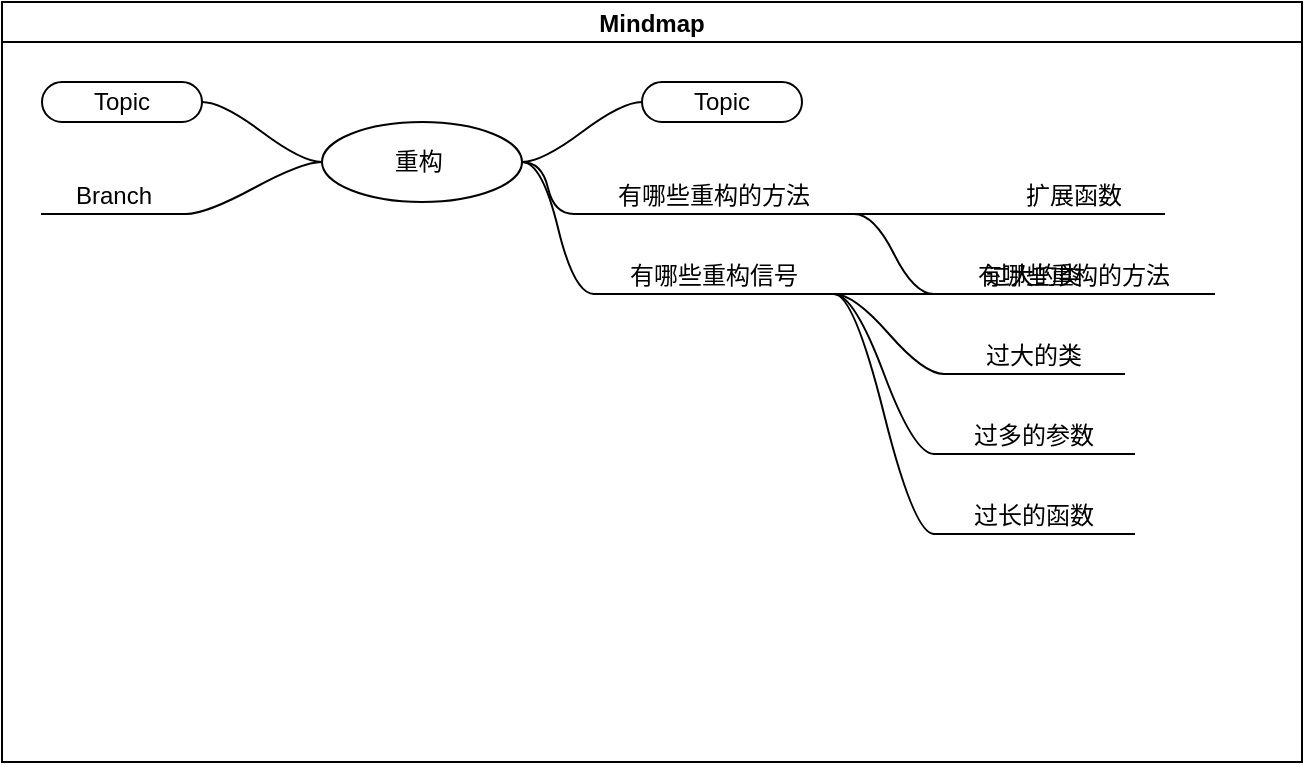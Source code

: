 <mxfile version="20.8.15" type="github">
  <diagram id="ZWjpy-Ys42JUu3wDJAln" name="第 1 页">
    <mxGraphModel dx="1434" dy="764" grid="1" gridSize="10" guides="1" tooltips="1" connect="1" arrows="1" fold="1" page="1" pageScale="1" pageWidth="827" pageHeight="1169" math="0" shadow="0">
      <root>
        <mxCell id="0" />
        <mxCell id="1" parent="0" />
        <mxCell id="qJhknRZ8q3AHo7k7cmSd-1" value="Mindmap" style="swimlane;startSize=20;horizontal=1;containerType=tree;" vertex="1" parent="1">
          <mxGeometry y="110" width="650" height="380" as="geometry" />
        </mxCell>
        <mxCell id="qJhknRZ8q3AHo7k7cmSd-2" value="" style="edgeStyle=entityRelationEdgeStyle;startArrow=none;endArrow=none;segment=10;curved=1;sourcePerimeterSpacing=0;targetPerimeterSpacing=0;rounded=0;" edge="1" parent="qJhknRZ8q3AHo7k7cmSd-1" source="qJhknRZ8q3AHo7k7cmSd-6" target="qJhknRZ8q3AHo7k7cmSd-7">
          <mxGeometry relative="1" as="geometry" />
        </mxCell>
        <mxCell id="qJhknRZ8q3AHo7k7cmSd-3" value="" style="edgeStyle=entityRelationEdgeStyle;startArrow=none;endArrow=none;segment=10;curved=1;sourcePerimeterSpacing=0;targetPerimeterSpacing=0;rounded=0;" edge="1" parent="qJhknRZ8q3AHo7k7cmSd-1" source="qJhknRZ8q3AHo7k7cmSd-6" target="qJhknRZ8q3AHo7k7cmSd-8">
          <mxGeometry relative="1" as="geometry" />
        </mxCell>
        <mxCell id="qJhknRZ8q3AHo7k7cmSd-4" value="" style="edgeStyle=entityRelationEdgeStyle;startArrow=none;endArrow=none;segment=10;curved=1;sourcePerimeterSpacing=0;targetPerimeterSpacing=0;rounded=0;" edge="1" parent="qJhknRZ8q3AHo7k7cmSd-1" source="qJhknRZ8q3AHo7k7cmSd-6" target="qJhknRZ8q3AHo7k7cmSd-9">
          <mxGeometry relative="1" as="geometry" />
        </mxCell>
        <mxCell id="qJhknRZ8q3AHo7k7cmSd-5" value="" style="edgeStyle=entityRelationEdgeStyle;startArrow=none;endArrow=none;segment=10;curved=1;sourcePerimeterSpacing=0;targetPerimeterSpacing=0;rounded=0;" edge="1" parent="qJhknRZ8q3AHo7k7cmSd-1" source="qJhknRZ8q3AHo7k7cmSd-6" target="qJhknRZ8q3AHo7k7cmSd-10">
          <mxGeometry relative="1" as="geometry" />
        </mxCell>
        <mxCell id="qJhknRZ8q3AHo7k7cmSd-6" value="重构&lt;span style=&quot;white-space: pre;&quot;&gt;	&lt;/span&gt;" style="ellipse;whiteSpace=wrap;html=1;align=center;treeFolding=1;treeMoving=1;newEdgeStyle={&quot;edgeStyle&quot;:&quot;entityRelationEdgeStyle&quot;,&quot;startArrow&quot;:&quot;none&quot;,&quot;endArrow&quot;:&quot;none&quot;,&quot;segment&quot;:10,&quot;curved&quot;:1,&quot;sourcePerimeterSpacing&quot;:0,&quot;targetPerimeterSpacing&quot;:0};" vertex="1" parent="qJhknRZ8q3AHo7k7cmSd-1">
          <mxGeometry x="160" y="60" width="100" height="40" as="geometry" />
        </mxCell>
        <mxCell id="qJhknRZ8q3AHo7k7cmSd-7" value="Topic" style="whiteSpace=wrap;html=1;rounded=1;arcSize=50;align=center;verticalAlign=middle;strokeWidth=1;autosize=1;spacing=4;treeFolding=1;treeMoving=1;newEdgeStyle={&quot;edgeStyle&quot;:&quot;entityRelationEdgeStyle&quot;,&quot;startArrow&quot;:&quot;none&quot;,&quot;endArrow&quot;:&quot;none&quot;,&quot;segment&quot;:10,&quot;curved&quot;:1,&quot;sourcePerimeterSpacing&quot;:0,&quot;targetPerimeterSpacing&quot;:0};" vertex="1" parent="qJhknRZ8q3AHo7k7cmSd-1">
          <mxGeometry x="320" y="40" width="80" height="20" as="geometry" />
        </mxCell>
        <mxCell id="qJhknRZ8q3AHo7k7cmSd-8" value="有哪些重构的方法" style="whiteSpace=wrap;html=1;shape=partialRectangle;top=0;left=0;bottom=1;right=0;points=[[0,1],[1,1]];fillColor=none;align=center;verticalAlign=bottom;routingCenterY=0.5;snapToPoint=1;autosize=1;treeFolding=1;treeMoving=1;newEdgeStyle={&quot;edgeStyle&quot;:&quot;entityRelationEdgeStyle&quot;,&quot;startArrow&quot;:&quot;none&quot;,&quot;endArrow&quot;:&quot;none&quot;,&quot;segment&quot;:10,&quot;curved&quot;:1,&quot;sourcePerimeterSpacing&quot;:0,&quot;targetPerimeterSpacing&quot;:0};" vertex="1" parent="qJhknRZ8q3AHo7k7cmSd-1">
          <mxGeometry x="286" y="76" width="140" height="30" as="geometry" />
        </mxCell>
        <mxCell id="qJhknRZ8q3AHo7k7cmSd-9" value="Topic" style="whiteSpace=wrap;html=1;rounded=1;arcSize=50;align=center;verticalAlign=middle;strokeWidth=1;autosize=1;spacing=4;treeFolding=1;treeMoving=1;newEdgeStyle={&quot;edgeStyle&quot;:&quot;entityRelationEdgeStyle&quot;,&quot;startArrow&quot;:&quot;none&quot;,&quot;endArrow&quot;:&quot;none&quot;,&quot;segment&quot;:10,&quot;curved&quot;:1,&quot;sourcePerimeterSpacing&quot;:0,&quot;targetPerimeterSpacing&quot;:0};" vertex="1" parent="qJhknRZ8q3AHo7k7cmSd-1">
          <mxGeometry x="20" y="40" width="80" height="20" as="geometry" />
        </mxCell>
        <mxCell id="qJhknRZ8q3AHo7k7cmSd-10" value="Branch" style="whiteSpace=wrap;html=1;shape=partialRectangle;top=0;left=0;bottom=1;right=0;points=[[0,1],[1,1]];fillColor=none;align=center;verticalAlign=bottom;routingCenterY=0.5;snapToPoint=1;autosize=1;treeFolding=1;treeMoving=1;newEdgeStyle={&quot;edgeStyle&quot;:&quot;entityRelationEdgeStyle&quot;,&quot;startArrow&quot;:&quot;none&quot;,&quot;endArrow&quot;:&quot;none&quot;,&quot;segment&quot;:10,&quot;curved&quot;:1,&quot;sourcePerimeterSpacing&quot;:0,&quot;targetPerimeterSpacing&quot;:0};" vertex="1" parent="qJhknRZ8q3AHo7k7cmSd-1">
          <mxGeometry x="20" y="80" width="72" height="26" as="geometry" />
        </mxCell>
        <mxCell id="qJhknRZ8q3AHo7k7cmSd-11" value="" style="edgeStyle=entityRelationEdgeStyle;startArrow=none;endArrow=none;segment=10;curved=1;sourcePerimeterSpacing=0;targetPerimeterSpacing=0;rounded=0;" edge="1" target="qJhknRZ8q3AHo7k7cmSd-12" source="qJhknRZ8q3AHo7k7cmSd-6" parent="qJhknRZ8q3AHo7k7cmSd-1">
          <mxGeometry relative="1" as="geometry">
            <mxPoint x="260" y="190" as="sourcePoint" />
          </mxGeometry>
        </mxCell>
        <mxCell id="qJhknRZ8q3AHo7k7cmSd-12" value="有哪些重构信号" style="whiteSpace=wrap;html=1;shape=partialRectangle;top=0;left=0;bottom=1;right=0;points=[[0,1],[1,1]];fillColor=none;align=center;verticalAlign=bottom;routingCenterY=0.5;snapToPoint=1;autosize=1;treeFolding=1;treeMoving=1;newEdgeStyle={&quot;edgeStyle&quot;:&quot;entityRelationEdgeStyle&quot;,&quot;startArrow&quot;:&quot;none&quot;,&quot;endArrow&quot;:&quot;none&quot;,&quot;segment&quot;:10,&quot;curved&quot;:1,&quot;sourcePerimeterSpacing&quot;:0,&quot;targetPerimeterSpacing&quot;:0};" vertex="1" parent="qJhknRZ8q3AHo7k7cmSd-1">
          <mxGeometry x="296" y="116" width="120" height="30" as="geometry" />
        </mxCell>
        <mxCell id="qJhknRZ8q3AHo7k7cmSd-13" value="" style="edgeStyle=entityRelationEdgeStyle;startArrow=none;endArrow=none;segment=10;curved=1;sourcePerimeterSpacing=0;targetPerimeterSpacing=0;rounded=0;" edge="1" target="qJhknRZ8q3AHo7k7cmSd-14" source="qJhknRZ8q3AHo7k7cmSd-12" parent="qJhknRZ8q3AHo7k7cmSd-1">
          <mxGeometry relative="1" as="geometry">
            <mxPoint x="260" y="190" as="sourcePoint" />
          </mxGeometry>
        </mxCell>
        <mxCell id="qJhknRZ8q3AHo7k7cmSd-14" value="过大的类" style="whiteSpace=wrap;html=1;shape=partialRectangle;top=0;left=0;bottom=1;right=0;points=[[0,1],[1,1]];fillColor=none;align=center;verticalAlign=bottom;routingCenterY=0.5;snapToPoint=1;autosize=1;treeFolding=1;treeMoving=1;newEdgeStyle={&quot;edgeStyle&quot;:&quot;entityRelationEdgeStyle&quot;,&quot;startArrow&quot;:&quot;none&quot;,&quot;endArrow&quot;:&quot;none&quot;,&quot;segment&quot;:10,&quot;curved&quot;:1,&quot;sourcePerimeterSpacing&quot;:0,&quot;targetPerimeterSpacing&quot;:0};" vertex="1" parent="qJhknRZ8q3AHo7k7cmSd-1">
          <mxGeometry x="471" y="116" width="90" height="30" as="geometry" />
        </mxCell>
        <mxCell id="qJhknRZ8q3AHo7k7cmSd-17" value="" style="edgeStyle=entityRelationEdgeStyle;startArrow=none;endArrow=none;segment=10;curved=1;sourcePerimeterSpacing=0;targetPerimeterSpacing=0;rounded=0;" edge="1" target="qJhknRZ8q3AHo7k7cmSd-18" source="qJhknRZ8q3AHo7k7cmSd-12" parent="qJhknRZ8q3AHo7k7cmSd-1">
          <mxGeometry relative="1" as="geometry">
            <mxPoint x="416" y="256" as="sourcePoint" />
          </mxGeometry>
        </mxCell>
        <mxCell id="qJhknRZ8q3AHo7k7cmSd-18" value="过长的函数" style="whiteSpace=wrap;html=1;shape=partialRectangle;top=0;left=0;bottom=1;right=0;points=[[0,1],[1,1]];fillColor=none;align=center;verticalAlign=bottom;routingCenterY=0.5;snapToPoint=1;autosize=1;treeFolding=1;treeMoving=1;newEdgeStyle={&quot;edgeStyle&quot;:&quot;entityRelationEdgeStyle&quot;,&quot;startArrow&quot;:&quot;none&quot;,&quot;endArrow&quot;:&quot;none&quot;,&quot;segment&quot;:10,&quot;curved&quot;:1,&quot;sourcePerimeterSpacing&quot;:0,&quot;targetPerimeterSpacing&quot;:0};" vertex="1" parent="qJhknRZ8q3AHo7k7cmSd-1">
          <mxGeometry x="466" y="236" width="100" height="30" as="geometry" />
        </mxCell>
        <mxCell id="qJhknRZ8q3AHo7k7cmSd-19" value="" style="edgeStyle=entityRelationEdgeStyle;startArrow=none;endArrow=none;segment=10;curved=1;sourcePerimeterSpacing=0;targetPerimeterSpacing=0;rounded=0;" edge="1" target="qJhknRZ8q3AHo7k7cmSd-20" source="qJhknRZ8q3AHo7k7cmSd-12" parent="qJhknRZ8q3AHo7k7cmSd-1">
          <mxGeometry relative="1" as="geometry">
            <mxPoint x="416" y="256" as="sourcePoint" />
          </mxGeometry>
        </mxCell>
        <mxCell id="qJhknRZ8q3AHo7k7cmSd-20" value="过多的参数" style="whiteSpace=wrap;html=1;shape=partialRectangle;top=0;left=0;bottom=1;right=0;points=[[0,1],[1,1]];fillColor=none;align=center;verticalAlign=bottom;routingCenterY=0.5;snapToPoint=1;autosize=1;treeFolding=1;treeMoving=1;newEdgeStyle={&quot;edgeStyle&quot;:&quot;entityRelationEdgeStyle&quot;,&quot;startArrow&quot;:&quot;none&quot;,&quot;endArrow&quot;:&quot;none&quot;,&quot;segment&quot;:10,&quot;curved&quot;:1,&quot;sourcePerimeterSpacing&quot;:0,&quot;targetPerimeterSpacing&quot;:0};" vertex="1" parent="qJhknRZ8q3AHo7k7cmSd-1">
          <mxGeometry x="466" y="196" width="100" height="30" as="geometry" />
        </mxCell>
        <mxCell id="qJhknRZ8q3AHo7k7cmSd-21" value="" style="edgeStyle=entityRelationEdgeStyle;startArrow=none;endArrow=none;segment=10;curved=1;sourcePerimeterSpacing=0;targetPerimeterSpacing=0;rounded=0;" edge="1" target="qJhknRZ8q3AHo7k7cmSd-22" source="qJhknRZ8q3AHo7k7cmSd-12" parent="qJhknRZ8q3AHo7k7cmSd-1">
          <mxGeometry relative="1" as="geometry">
            <mxPoint x="416" y="256" as="sourcePoint" />
          </mxGeometry>
        </mxCell>
        <mxCell id="qJhknRZ8q3AHo7k7cmSd-22" value="过大的类" style="whiteSpace=wrap;html=1;shape=partialRectangle;top=0;left=0;bottom=1;right=0;points=[[0,1],[1,1]];fillColor=none;align=center;verticalAlign=bottom;routingCenterY=0.5;snapToPoint=1;autosize=1;treeFolding=1;treeMoving=1;newEdgeStyle={&quot;edgeStyle&quot;:&quot;entityRelationEdgeStyle&quot;,&quot;startArrow&quot;:&quot;none&quot;,&quot;endArrow&quot;:&quot;none&quot;,&quot;segment&quot;:10,&quot;curved&quot;:1,&quot;sourcePerimeterSpacing&quot;:0,&quot;targetPerimeterSpacing&quot;:0};" vertex="1" parent="qJhknRZ8q3AHo7k7cmSd-1">
          <mxGeometry x="471" y="156" width="90" height="30" as="geometry" />
        </mxCell>
        <mxCell id="qJhknRZ8q3AHo7k7cmSd-27" value="" style="edgeStyle=entityRelationEdgeStyle;startArrow=none;endArrow=none;segment=10;curved=1;sourcePerimeterSpacing=0;targetPerimeterSpacing=0;rounded=0;" edge="1" target="qJhknRZ8q3AHo7k7cmSd-28" source="qJhknRZ8q3AHo7k7cmSd-8" parent="qJhknRZ8q3AHo7k7cmSd-1">
          <mxGeometry relative="1" as="geometry">
            <mxPoint x="260" y="190" as="sourcePoint" />
          </mxGeometry>
        </mxCell>
        <mxCell id="qJhknRZ8q3AHo7k7cmSd-28" value="扩展函数" style="whiteSpace=wrap;html=1;shape=partialRectangle;top=0;left=0;bottom=1;right=0;points=[[0,1],[1,1]];fillColor=none;align=center;verticalAlign=bottom;routingCenterY=0.5;snapToPoint=1;autosize=1;treeFolding=1;treeMoving=1;newEdgeStyle={&quot;edgeStyle&quot;:&quot;entityRelationEdgeStyle&quot;,&quot;startArrow&quot;:&quot;none&quot;,&quot;endArrow&quot;:&quot;none&quot;,&quot;segment&quot;:10,&quot;curved&quot;:1,&quot;sourcePerimeterSpacing&quot;:0,&quot;targetPerimeterSpacing&quot;:0};" vertex="1" parent="qJhknRZ8q3AHo7k7cmSd-1">
          <mxGeometry x="491" y="76" width="90" height="30" as="geometry" />
        </mxCell>
        <mxCell id="qJhknRZ8q3AHo7k7cmSd-31" value="" style="edgeStyle=entityRelationEdgeStyle;startArrow=none;endArrow=none;segment=10;curved=1;sourcePerimeterSpacing=0;targetPerimeterSpacing=0;rounded=0;" edge="1" target="qJhknRZ8q3AHo7k7cmSd-32" source="qJhknRZ8q3AHo7k7cmSd-8" parent="qJhknRZ8q3AHo7k7cmSd-1">
          <mxGeometry relative="1" as="geometry">
            <mxPoint x="260" y="190" as="sourcePoint" />
          </mxGeometry>
        </mxCell>
        <mxCell id="qJhknRZ8q3AHo7k7cmSd-32" value="有哪些重构的方法" style="whiteSpace=wrap;html=1;shape=partialRectangle;top=0;left=0;bottom=1;right=0;points=[[0,1],[1,1]];fillColor=none;align=center;verticalAlign=bottom;routingCenterY=0.5;snapToPoint=1;autosize=1;treeFolding=1;treeMoving=1;newEdgeStyle={&quot;edgeStyle&quot;:&quot;entityRelationEdgeStyle&quot;,&quot;startArrow&quot;:&quot;none&quot;,&quot;endArrow&quot;:&quot;none&quot;,&quot;segment&quot;:10,&quot;curved&quot;:1,&quot;sourcePerimeterSpacing&quot;:0,&quot;targetPerimeterSpacing&quot;:0};" vertex="1" parent="qJhknRZ8q3AHo7k7cmSd-1">
          <mxGeometry x="466" y="116" width="140" height="30" as="geometry" />
        </mxCell>
      </root>
    </mxGraphModel>
  </diagram>
</mxfile>
